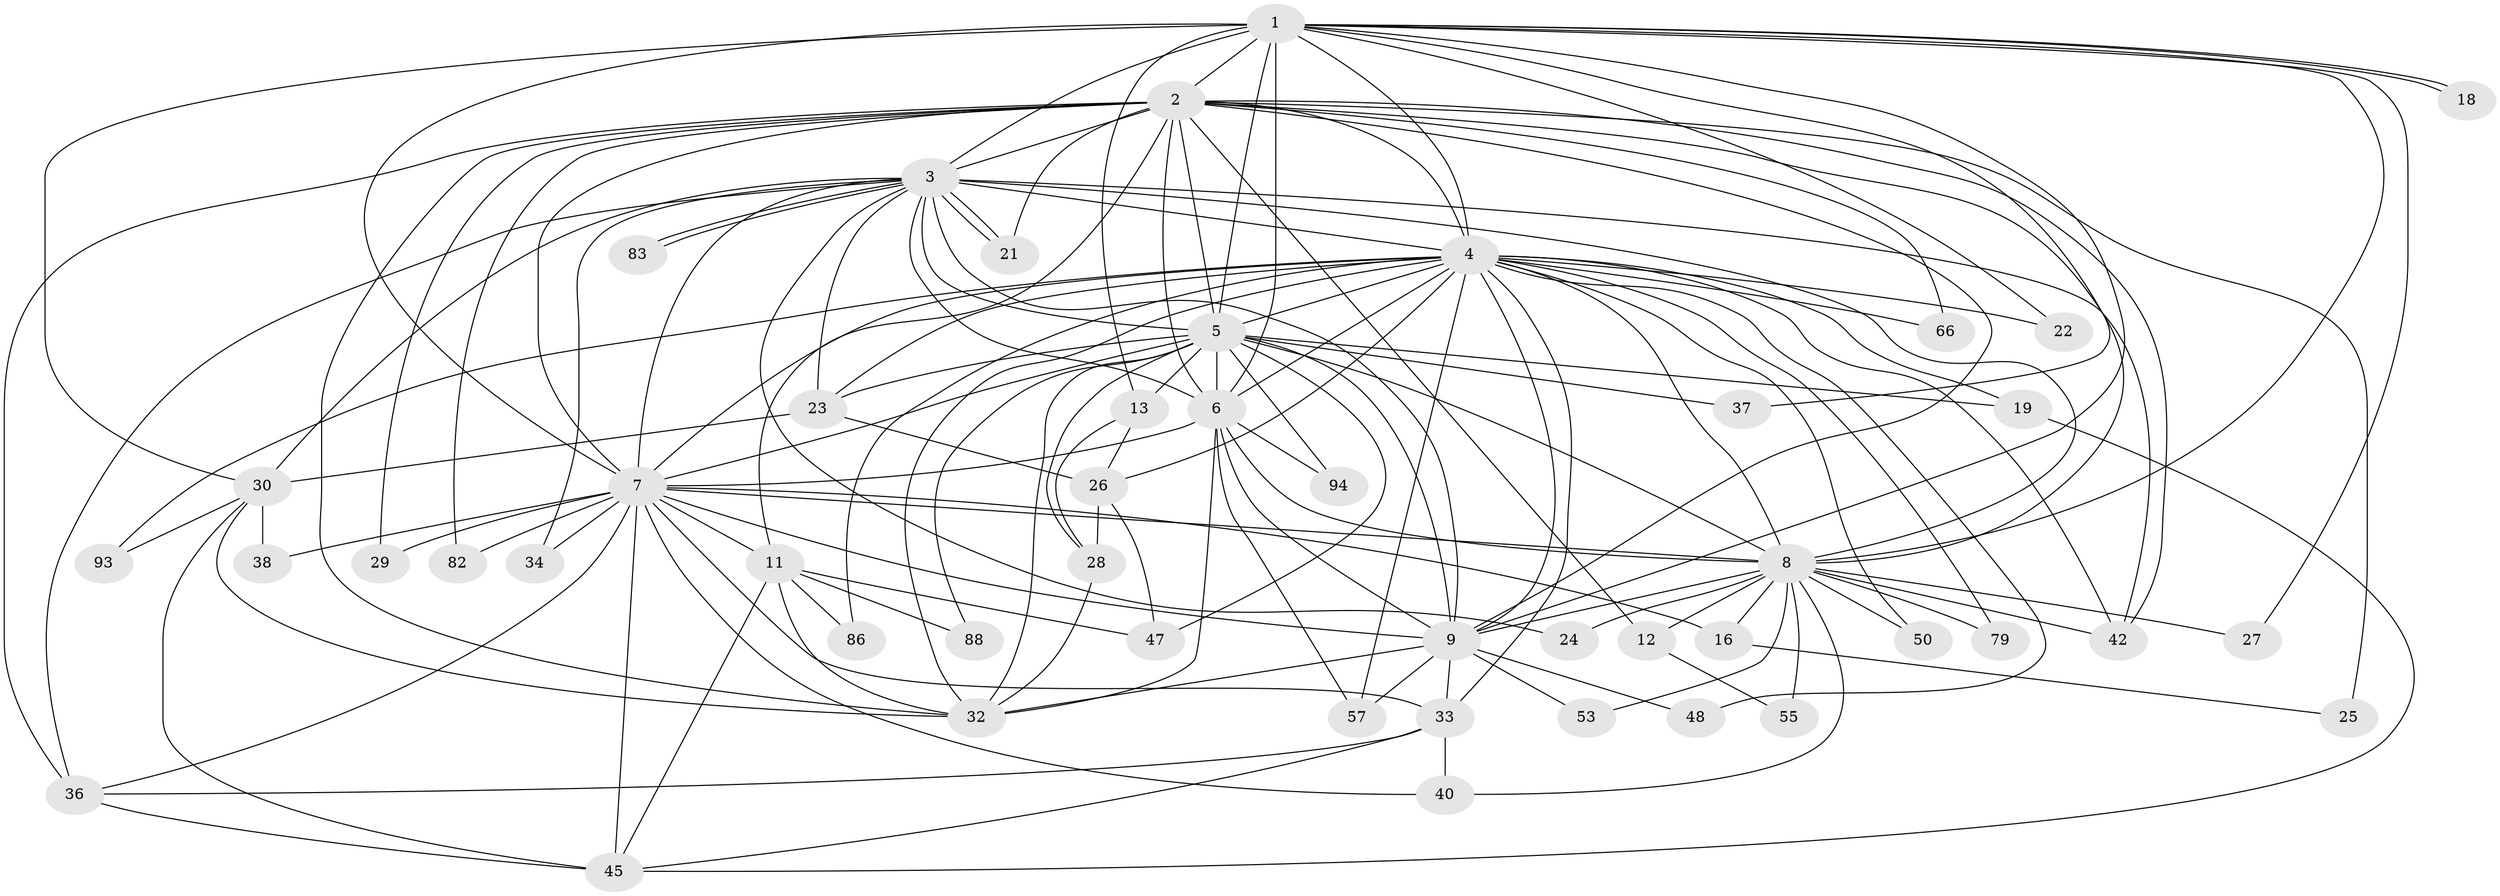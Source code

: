 // original degree distribution, {19: 0.020833333333333332, 22: 0.020833333333333332, 25: 0.010416666666666666, 17: 0.010416666666666666, 21: 0.020833333333333332, 16: 0.010416666666666666, 18: 0.010416666666666666, 9: 0.010416666666666666, 3: 0.17708333333333334, 4: 0.03125, 2: 0.59375, 6: 0.020833333333333332, 5: 0.03125, 7: 0.03125}
// Generated by graph-tools (version 1.1) at 2025/13/03/09/25 04:13:42]
// undirected, 48 vertices, 137 edges
graph export_dot {
graph [start="1"]
  node [color=gray90,style=filled];
  1;
  2 [super="+10+14+51"];
  3 [super="+31+77+72"];
  4 [super="+46"];
  5 [super="+52+15"];
  6 [super="+54+17+89"];
  7 [super="+39"];
  8 [super="+20"];
  9 [super="+35"];
  11;
  12;
  13;
  16;
  18;
  19;
  21 [super="+61"];
  22;
  23 [super="+71"];
  24;
  25;
  26;
  27;
  28 [super="+81"];
  29;
  30 [super="+59"];
  32 [super="+62+60+67+95+43"];
  33 [super="+92"];
  34;
  36 [super="+41"];
  37;
  38;
  40 [super="+44"];
  42 [super="+70+64"];
  45 [super="+90+69+58"];
  47 [super="+73"];
  48;
  50;
  53;
  55;
  57;
  66;
  79;
  82;
  83;
  86;
  88;
  93;
  94;
  1 -- 2 [weight=3];
  1 -- 3;
  1 -- 4;
  1 -- 5;
  1 -- 6 [weight=2];
  1 -- 7;
  1 -- 8;
  1 -- 9;
  1 -- 13;
  1 -- 18;
  1 -- 18;
  1 -- 22;
  1 -- 27;
  1 -- 30 [weight=2];
  1 -- 37;
  2 -- 3 [weight=3];
  2 -- 4 [weight=2];
  2 -- 5 [weight=4];
  2 -- 6 [weight=2];
  2 -- 7 [weight=2];
  2 -- 8 [weight=3];
  2 -- 9 [weight=3];
  2 -- 12;
  2 -- 36 [weight=2];
  2 -- 66;
  2 -- 82;
  2 -- 11 [weight=3];
  2 -- 29;
  2 -- 25 [weight=2];
  2 -- 42;
  2 -- 32;
  2 -- 21;
  3 -- 4;
  3 -- 5;
  3 -- 6 [weight=2];
  3 -- 7 [weight=2];
  3 -- 8 [weight=2];
  3 -- 9 [weight=2];
  3 -- 21;
  3 -- 21;
  3 -- 24;
  3 -- 34;
  3 -- 42;
  3 -- 83;
  3 -- 83;
  3 -- 23;
  3 -- 30;
  3 -- 36;
  4 -- 5;
  4 -- 6 [weight=3];
  4 -- 7;
  4 -- 8;
  4 -- 9;
  4 -- 19;
  4 -- 22;
  4 -- 23 [weight=2];
  4 -- 33 [weight=2];
  4 -- 48;
  4 -- 57;
  4 -- 66;
  4 -- 79;
  4 -- 86;
  4 -- 93;
  4 -- 42 [weight=2];
  4 -- 32;
  4 -- 50;
  4 -- 26;
  5 -- 6 [weight=2];
  5 -- 7 [weight=2];
  5 -- 8;
  5 -- 9;
  5 -- 13;
  5 -- 19;
  5 -- 23;
  5 -- 28;
  5 -- 37;
  5 -- 47;
  5 -- 88;
  5 -- 94;
  5 -- 32;
  6 -- 7;
  6 -- 8;
  6 -- 9;
  6 -- 32;
  6 -- 94;
  6 -- 57;
  7 -- 8;
  7 -- 9;
  7 -- 11;
  7 -- 16;
  7 -- 29;
  7 -- 33;
  7 -- 34;
  7 -- 38;
  7 -- 40;
  7 -- 82;
  7 -- 45;
  7 -- 36;
  8 -- 9;
  8 -- 12;
  8 -- 16;
  8 -- 24;
  8 -- 27;
  8 -- 40;
  8 -- 42;
  8 -- 50;
  8 -- 53;
  8 -- 55;
  8 -- 79;
  9 -- 48;
  9 -- 53;
  9 -- 57;
  9 -- 32;
  9 -- 33;
  11 -- 45;
  11 -- 86;
  11 -- 88;
  11 -- 47;
  11 -- 32;
  12 -- 55;
  13 -- 26;
  13 -- 28;
  16 -- 25;
  19 -- 45;
  23 -- 26;
  23 -- 30;
  26 -- 47;
  26 -- 28;
  28 -- 32;
  30 -- 38;
  30 -- 93;
  30 -- 45;
  30 -- 32;
  33 -- 45;
  33 -- 40;
  33 -- 36;
  36 -- 45;
}
